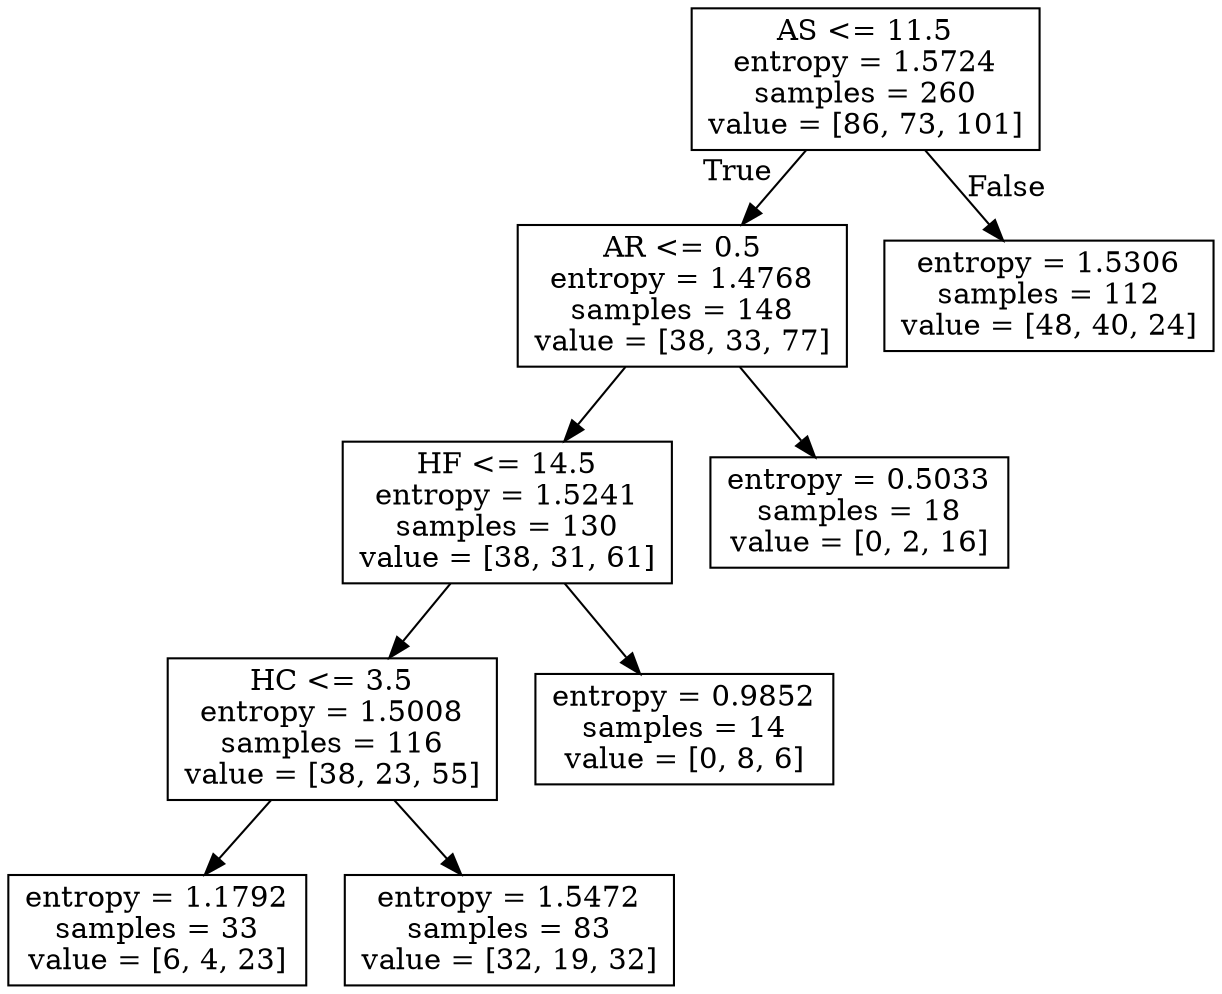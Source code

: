 digraph Tree {
node [shape=box] ;
0 [label="AS <= 11.5\nentropy = 1.5724\nsamples = 260\nvalue = [86, 73, 101]"] ;
1 [label="AR <= 0.5\nentropy = 1.4768\nsamples = 148\nvalue = [38, 33, 77]"] ;
0 -> 1 [labeldistance=2.5, labelangle=45, headlabel="True"] ;
3 [label="HF <= 14.5\nentropy = 1.5241\nsamples = 130\nvalue = [38, 31, 61]"] ;
1 -> 3 ;
5 [label="HC <= 3.5\nentropy = 1.5008\nsamples = 116\nvalue = [38, 23, 55]"] ;
3 -> 5 ;
7 [label="entropy = 1.1792\nsamples = 33\nvalue = [6, 4, 23]"] ;
5 -> 7 ;
8 [label="entropy = 1.5472\nsamples = 83\nvalue = [32, 19, 32]"] ;
5 -> 8 ;
6 [label="entropy = 0.9852\nsamples = 14\nvalue = [0, 8, 6]"] ;
3 -> 6 ;
4 [label="entropy = 0.5033\nsamples = 18\nvalue = [0, 2, 16]"] ;
1 -> 4 ;
2 [label="entropy = 1.5306\nsamples = 112\nvalue = [48, 40, 24]"] ;
0 -> 2 [labeldistance=2.5, labelangle=-45, headlabel="False"] ;
}